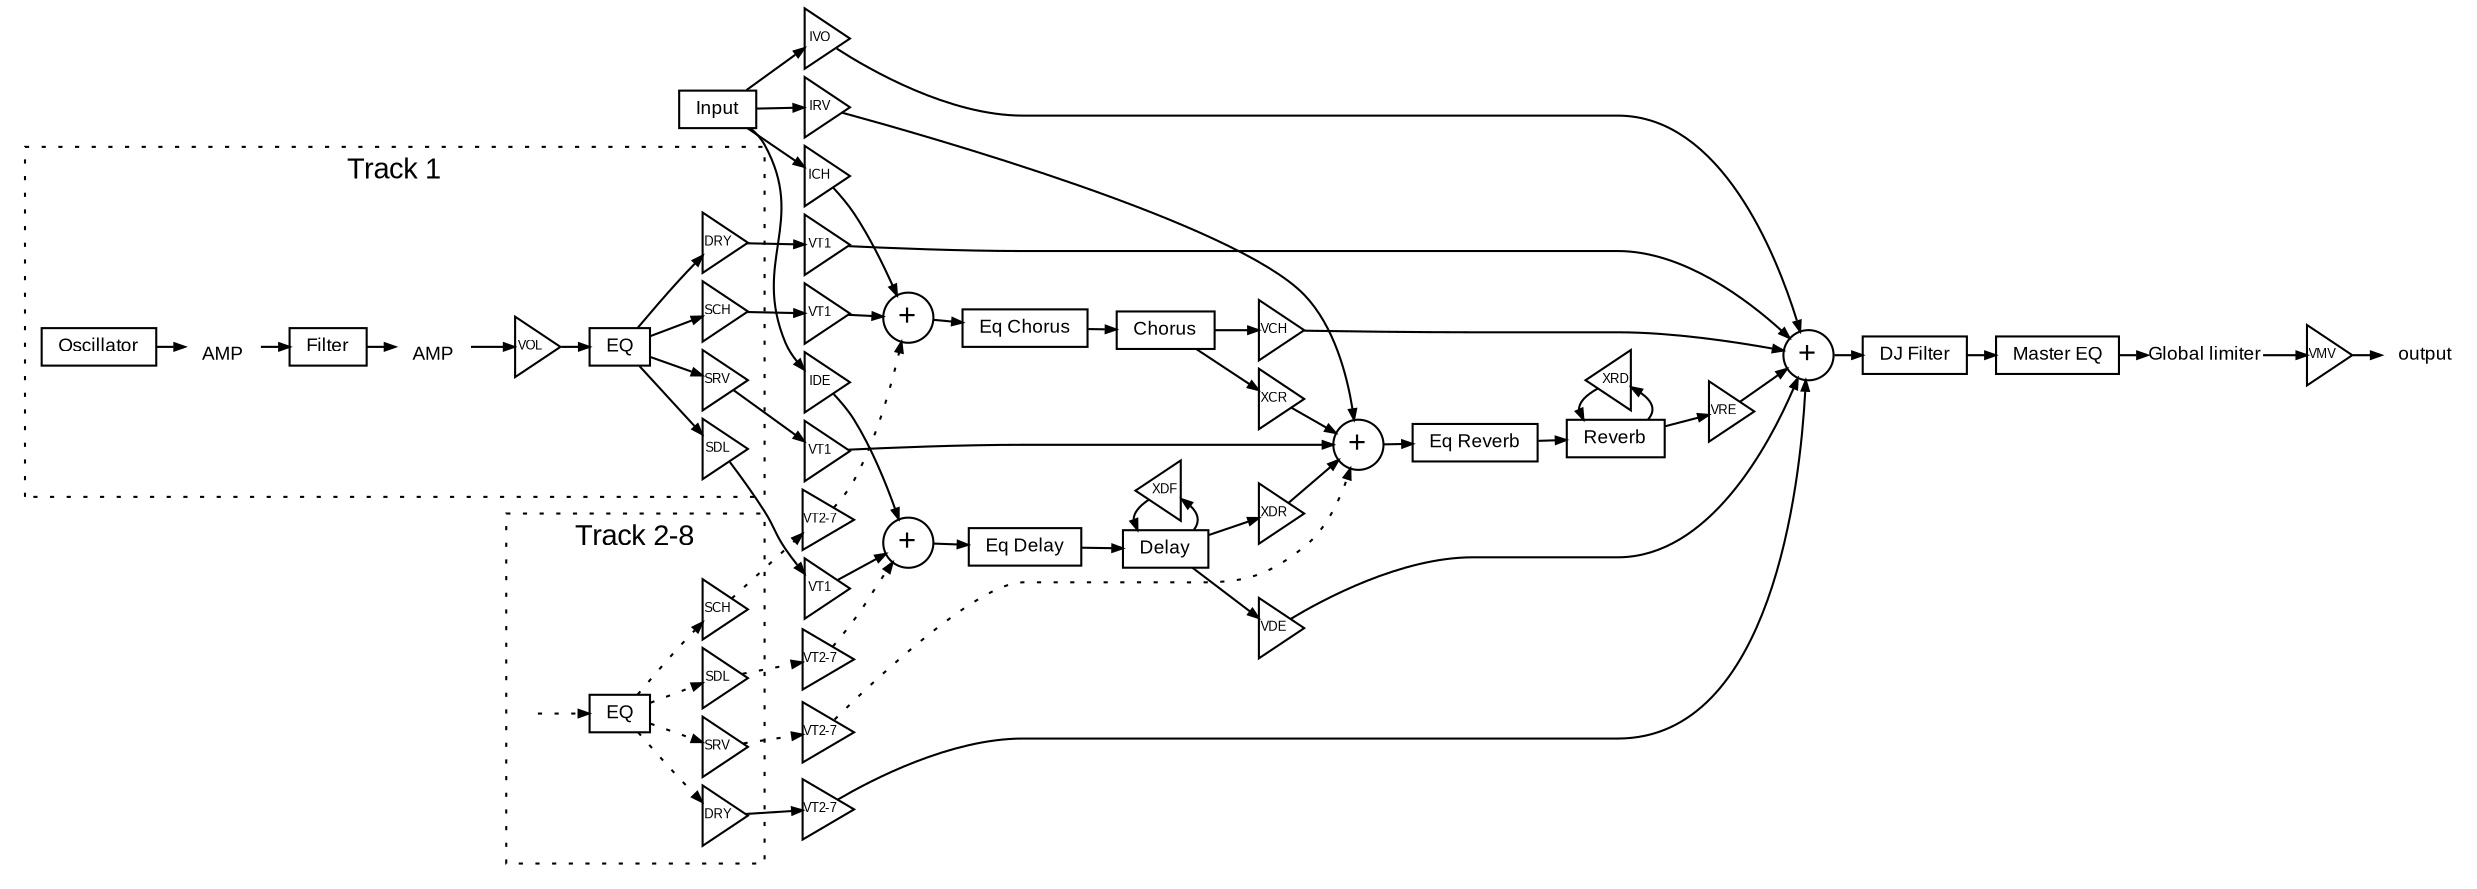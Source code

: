 digraph Instrument
{
    // mikey303 beta-testing 07/07/2024 7:28 AM (my timezone)
    // Inst -> Amp (not POST) -> Filter -> Amp (POST) -> EQ -> Send
    rankdir="LR";
    shape="box";
    len="0.1";
    nodesep="0.05";
    ranksep="0.19";

    node [fontname="Arial", size="0.1", fontsize="9", width="0.1", height="0.1", shape="none"];
    edge [arrowsize="0.5"];

    subgraph Track1 {
        cluster=true;
        label="Track 1";
        fontname="Arial";
        style="dotted";
        
        Osc1 [shape="box", label="Oscillator", group="main"];
        Filter1 [shape="box", label="Filter", group="main"];
        Vol1 [shape="triangle", margin="0.001", orientation="270", fontsize="6", label="VOL", group="main", width=0.4, height=0.4]
        Dry1 [shape="triangle", margin="0.001", orientation="270", fontsize="6", label="DRY", width=0.4, height=0.4];
        Srv1 [shape="triangle", margin="0.001", orientation="270", fontsize="6", label="SRV", width=0.4, height=0.4];
        Sdl1 [shape="triangle", margin="0.001", orientation="270", fontsize="6", label="SDL", width=0.4, height=0.4];
        Sch1 [shape="triangle", margin="0.001", orientation="270", fontsize="6", label="SCH", width=0.4, height=0.4];
        Eq1 [label="EQ", shape="box", group="main"]
        Limiter1 [image="limiter.svg", shape="none", label="AMP", group="main", labelloc="b"];
        LimiterPost1 [image="limiter_post.svg", shape="none", label="AMP", group="main", labelloc="b"];

        Osc1 -> Limiter1;

        Limiter1 -> Filter1;
        Filter1 -> LimiterPost1;

        LimiterPost1 -> Vol1;
        Vol1 -> Eq1;

        Eq1 -> Dry1;
        Eq1 -> Srv1;
        Eq1 -> Sch1;
        Eq1 -> Sdl1;
    }

    subgraph Track27 {
        cluster=true;
        fontname="Arial";
        label="Track 2-8";
        style="dotted";

        Eq27 [label="EQ", shape="box"]

        Dry27 [shape="triangle", margin="0.001", orientation="270", fontsize="6", label="DRY", width=0.4, height=0.4];
        Srv27 [shape="triangle", margin="0.001", orientation="270", fontsize="6", label="SRV", width=0.4, height=0.4];
        Sdl27 [shape="triangle", margin="0.001", orientation="270", fontsize="6", label="SDL", width=0.4, height=0.4];
        Sch27 [shape="triangle", margin="0.001", orientation="270", fontsize="6", label="SCH", width=0.4, height=0.4];


        nonce27 [label=""];
        nonce27  -> Eq27 [style="dotted"];

        Eq27 -> Dry27 [style="dotted"];
        Eq27 -> Srv27 [style="dotted"];
        Eq27 -> Sch27 [style="dotted"];
        Eq27 -> Sdl27 [style="dotted"];
    }

    subgraph AnalogInput {
        clustre=true;
        Input [shape="box"];

        DryInput [shape="triangle", margin="0.001", orientation="270", fontsize="6", label="IVO", width=0.4, height=0.4];
        SrvInput [shape="triangle", margin="0.001", orientation="270", fontsize="6", label="IRV", width=0.4, height=0.4];
        SdlInput [shape="triangle", margin="0.001", orientation="270", fontsize="6", label="IDE", width=0.4, height=0.4];
        SchInput [shape="triangle", margin="0.001", orientation="270", fontsize="6", label="ICH", width=0.4, height=0.4];

        Input -> DryInput -> Mix;
        Input -> SrvInput -> reSum1;
        Input -> SdlInput -> deSum1;
        Input -> SchInput -> chSum1;
    }

    Mix [group="main"];
    eqD [label="Eq Delay", shape="box"];

    {
        deSum1 [label="+", shape="circle", rank="same", fontsize="15", margin="0"];
        Sdl1 -> M1D -> deSum1;
        Sdl27 -> M27D -> deSum1 [style="dotted"];
    }

    {
        eqR  [label="Eq Reverb", shape="box"];
        eqC  [label="Eq Chorus", shape="box"];

        chSum1 [label="+", shape="circle", rank="same", fontsize="15", margin="0"];
        reSum1 [label="+", shape="circle", fontsize="15", margin="0"];

        M1 [shape="triangle", margin="0.001", orientation="270", fontsize="6", label="VT1", width=0.4, height=0.4];
        M1R [shape="triangle", margin="0.001", orientation="270", fontsize="6", label="VT1", width=0.4, height=0.4];
        M1C [shape="triangle", margin="0.001", orientation="270", fontsize="6", label="VT1", width=0.4, height=0.4];
        M1D [shape="triangle", margin="0.001", orientation="270", fontsize="6", label="VT1", width=0.4, height=0.4];
        M27 [shape="triangle", margin="0.001", orientation="270", fontsize="6", label="VT2-7", width=0.4, height=0.4];
        M27R [shape="triangle", margin="0.001", orientation="270", fontsize="6", label="VT2-7", width=0.4, height=0.4];
        M27D [shape="triangle", margin="0.001", orientation="270", fontsize="6", label="VT2-7", width=0.4, height=0.4];
        M27C [shape="triangle", margin="0.001", orientation="270", fontsize="6", label="VT2-7", width=0.4, height=0.4];
        // M8 [shape="triangle", margin="0.001", orientation="270", fontsize="6", label="VT8", width=0.4, height=0.4];
        Mix [label="+", shape="circle", fontsize="15", margin="0"];
        Dry1 -> M1;
        // Dry8 -> M8;
        Dry27 -> M27
        M1 -> Mix;
        // M8 -> Mix;
        M27 -> Mix;
        Srv1 -> M1R -> reSum1;
        Sch1 -> M1C -> chSum1;

        Srv27 -> M27R -> reSum1 [style="dotted"];
        Sch27 -> M27C -> chSum1 [style="dotted"];

        // Srv8 -> reSum1;
        // Sch8 -> chSum1;
    }

    MixDelay [shape="triangle", margin="0.001", orientation="270", fontsize="6", label="VDE", width=0.4, height=0.4];
    MixReverb [shape="triangle", margin="0.001", orientation="270", fontsize="6", label="VRE", width=0.4, height=0.4];
    MixChorus [shape="triangle", margin="0.001", orientation="270", fontsize="6", label="VCH", width=0.4, height=0.4];

    Chorus [shape="box"];

    {
        rank=same;
        Reverb [shape="box"];
        ReverbFBK [shape="triangle", margin="0.001", orientation="90", fontsize="6", label="XRD", width=0.4, height=0.4];
        Reverb -> ReverbFBK -> Reverb;
    }

    {
        rank=same;
        Delay [shape="box"];
        DelayFBK [shape="triangle", margin="0.001", orientation="90", fontsize="6", label="XDF", width=0.4, height=0.4];
        Delay -> DelayFBK -> Delay;
    }

    deSum1 -> eqD -> Delay -> MixDelay -> Mix;
    chSum1 -> eqC -> Chorus -> MixChorus -> Mix;
    reSum1 -> eqR -> Reverb -> MixReverb -> Mix;

    chorusRevSend [shape="triangle", margin="0.001", orientation="270", fontsize="6", label="XCR", width=0.4, height=0.4];
    Chorus -> chorusRevSend -> reSum1;

    delayRevSend [shape="triangle", margin="0.001", orientation="270", fontsize="6", label="XDR", width=0.4, height=0.4];
    Delay -> delayRevSend -> reSum1;

    DJF [shape="box", label="DJ Filter"];
    globalEq [shape="box", label="Master EQ"];
    globalLimiter [image="limiter.svg", shape="none", label="Global limiter", group="main", labelloc="b", margin="0"];
    globalMix [shape="triangle", margin="0.001", orientation="270", fontsize="6", label="VMV", width=0.4, height=0.4];

    Mix -> DJF -> globalEq -> globalLimiter -> globalMix -> output;
}

